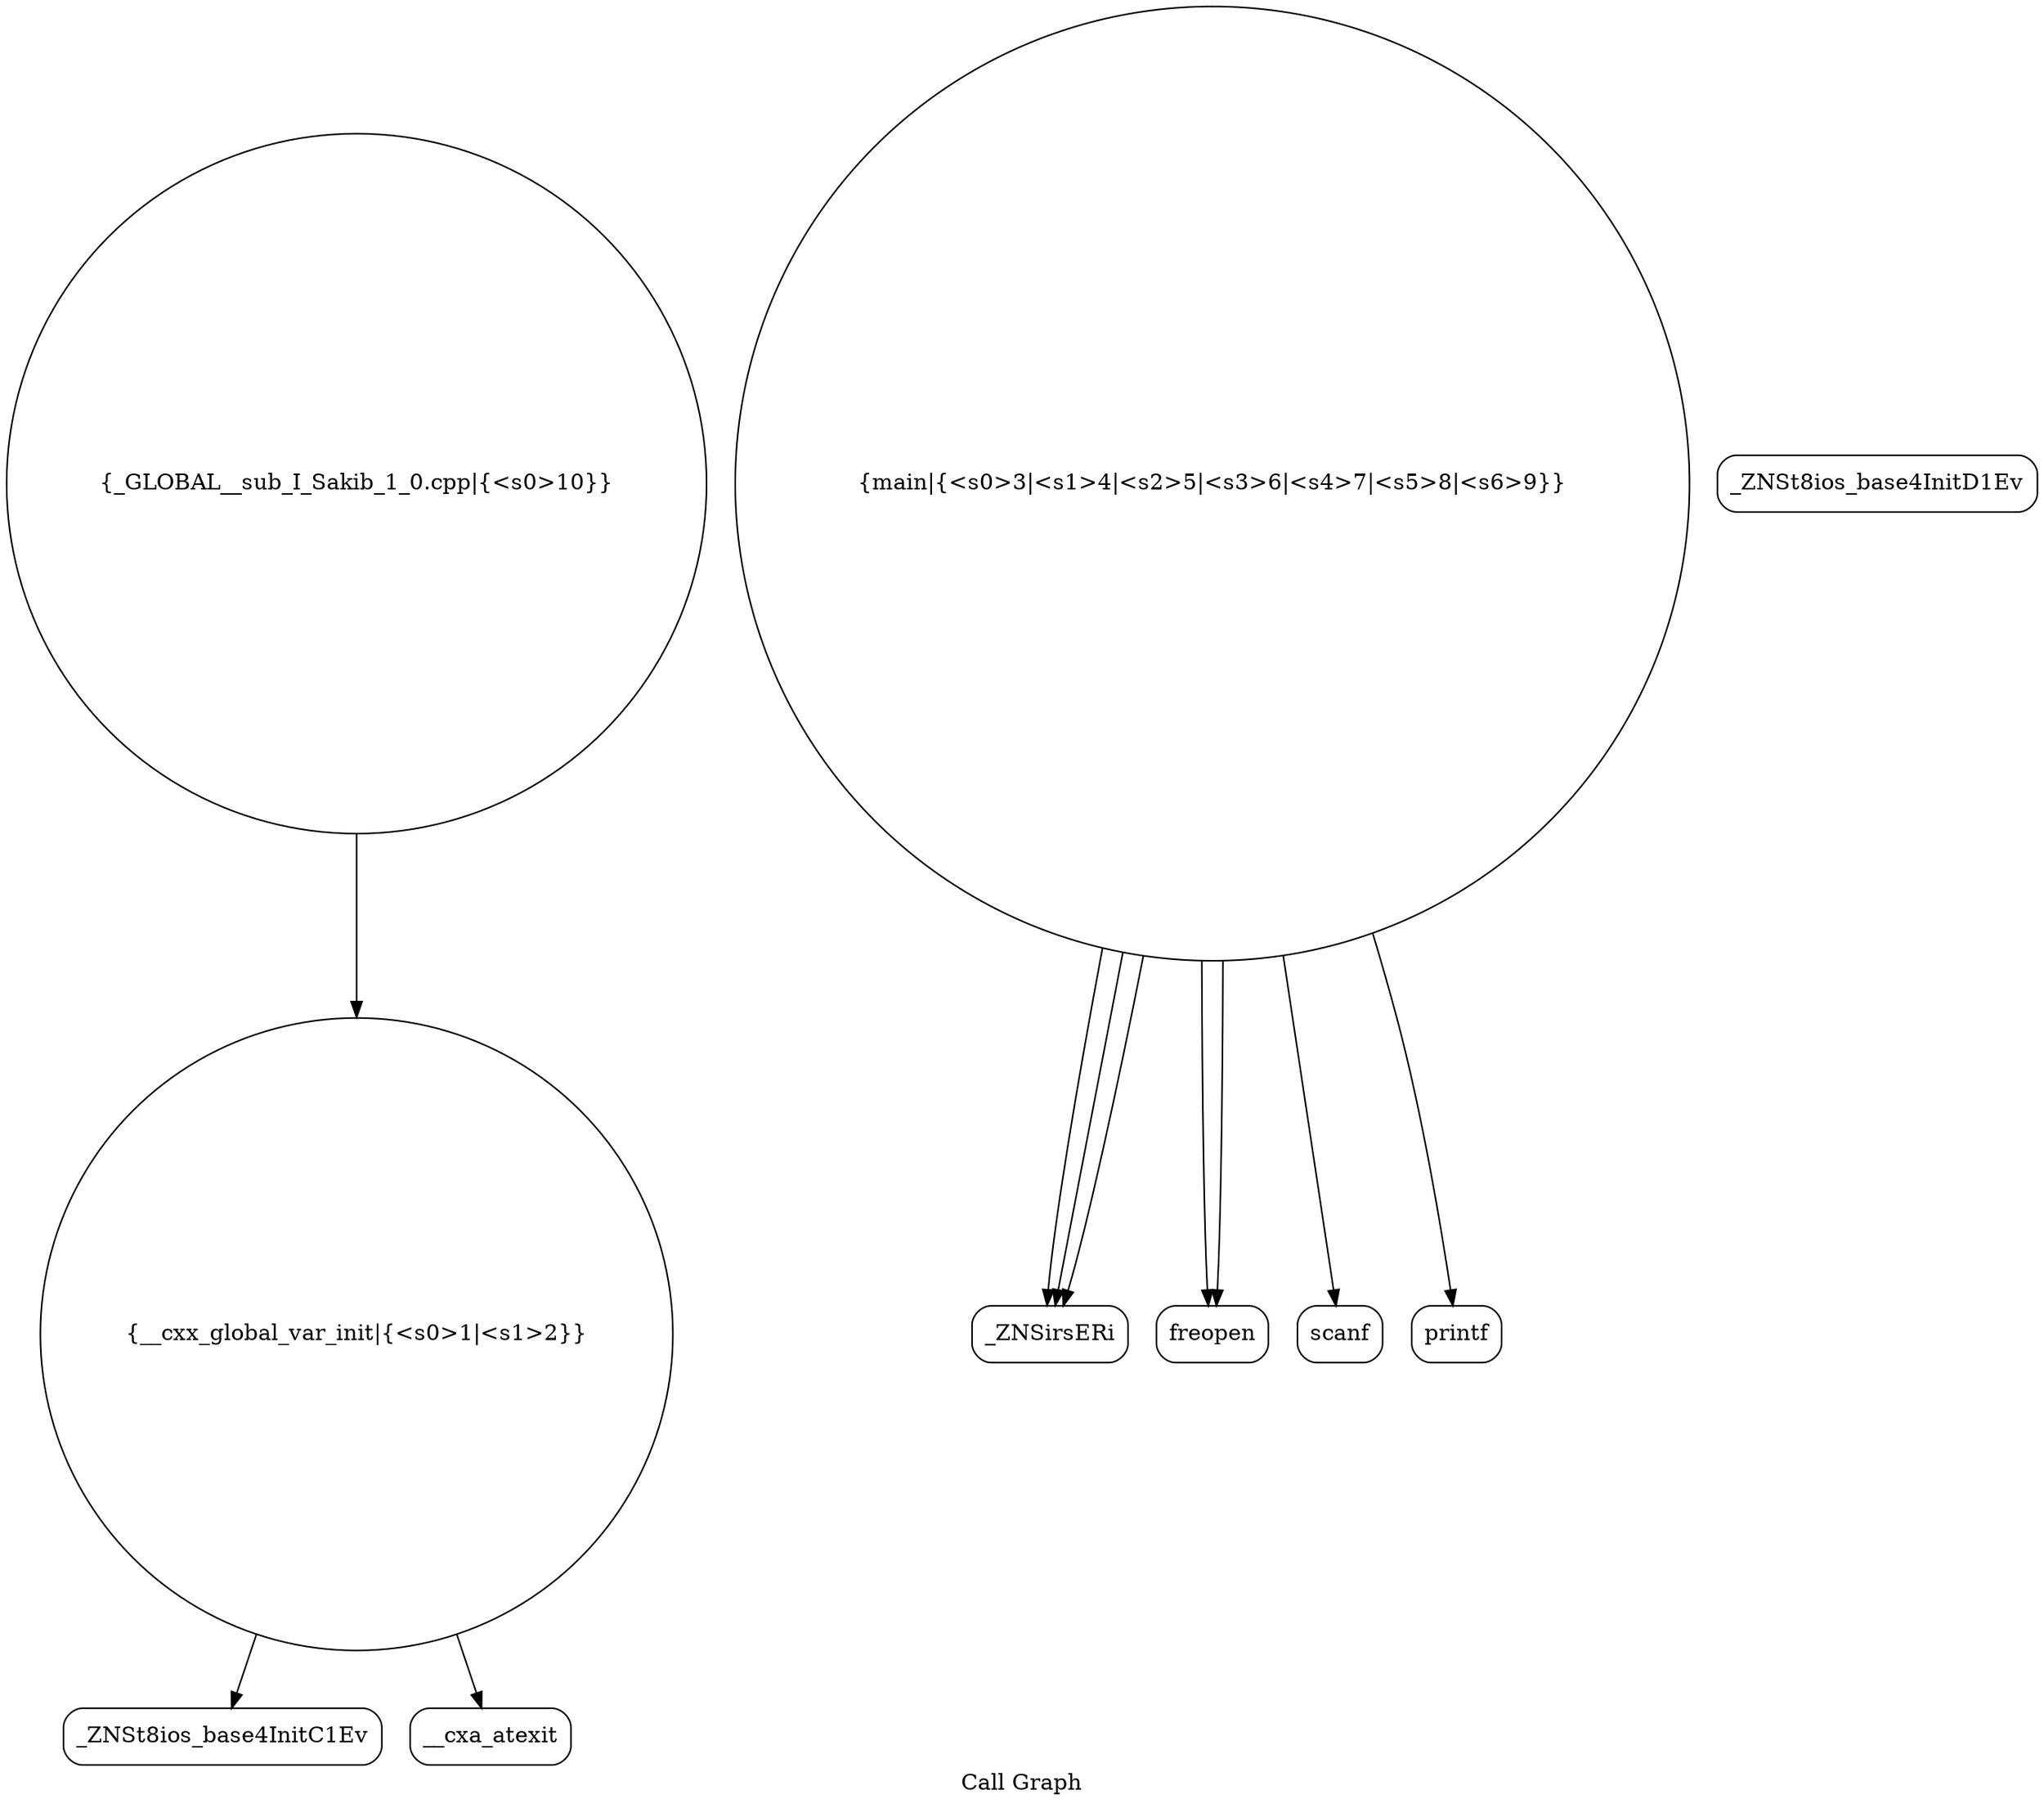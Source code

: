 digraph "Call Graph" {
	label="Call Graph";

	Node0x55d59ee739a0 [shape=record,shape=circle,label="{__cxx_global_var_init|{<s0>1|<s1>2}}"];
	Node0x55d59ee739a0:s0 -> Node0x55d59ee73e30[color=black];
	Node0x55d59ee739a0:s1 -> Node0x55d59ee73f30[color=black];
	Node0x55d59ee74130 [shape=record,shape=Mrecord,label="{_ZNSirsERi}"];
	Node0x55d59ee73eb0 [shape=record,shape=Mrecord,label="{_ZNSt8ios_base4InitD1Ev}"];
	Node0x55d59ee74230 [shape=record,shape=circle,label="{_GLOBAL__sub_I_Sakib_1_0.cpp|{<s0>10}}"];
	Node0x55d59ee74230:s0 -> Node0x55d59ee739a0[color=black];
	Node0x55d59ee73fb0 [shape=record,shape=circle,label="{main|{<s0>3|<s1>4|<s2>5|<s3>6|<s4>7|<s5>8|<s6>9}}"];
	Node0x55d59ee73fb0:s0 -> Node0x55d59ee74030[color=black];
	Node0x55d59ee73fb0:s1 -> Node0x55d59ee74030[color=black];
	Node0x55d59ee73fb0:s2 -> Node0x55d59ee740b0[color=black];
	Node0x55d59ee73fb0:s3 -> Node0x55d59ee74130[color=black];
	Node0x55d59ee73fb0:s4 -> Node0x55d59ee74130[color=black];
	Node0x55d59ee73fb0:s5 -> Node0x55d59ee74130[color=black];
	Node0x55d59ee73fb0:s6 -> Node0x55d59ee741b0[color=black];
	Node0x55d59ee740b0 [shape=record,shape=Mrecord,label="{scanf}"];
	Node0x55d59ee73e30 [shape=record,shape=Mrecord,label="{_ZNSt8ios_base4InitC1Ev}"];
	Node0x55d59ee741b0 [shape=record,shape=Mrecord,label="{printf}"];
	Node0x55d59ee73f30 [shape=record,shape=Mrecord,label="{__cxa_atexit}"];
	Node0x55d59ee74030 [shape=record,shape=Mrecord,label="{freopen}"];
}
